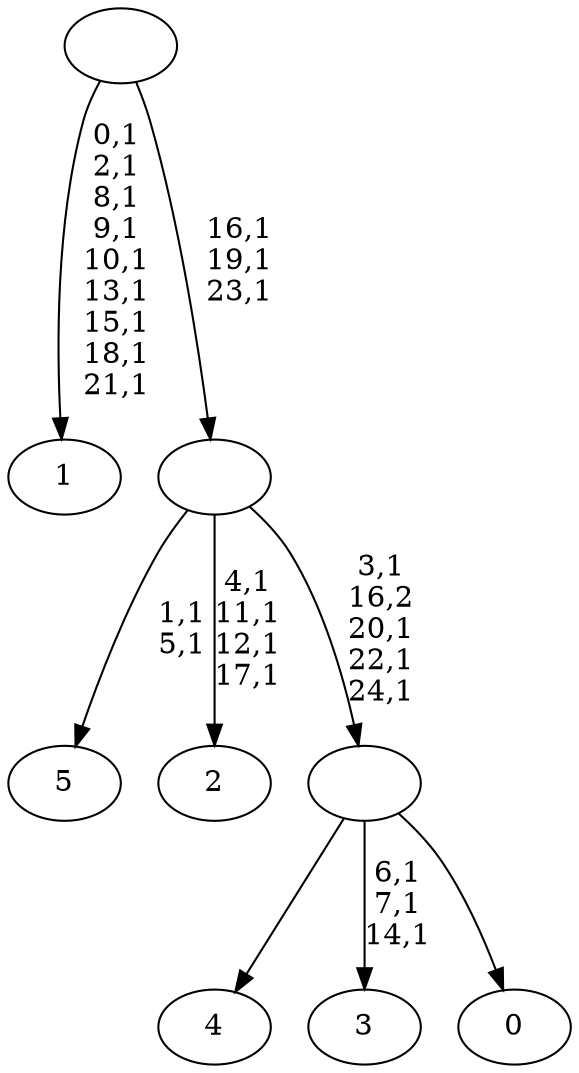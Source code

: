 digraph T {
	31 [label="5"]
	28 [label="4"]
	27 [label="3"]
	23 [label="2"]
	18 [label="1"]
	8 [label="0"]
	7 [label=""]
	3 [label=""]
	0 [label=""]
	7 -> 27 [label="6,1\n7,1\n14,1"]
	7 -> 28 [label=""]
	7 -> 8 [label=""]
	3 -> 7 [label="3,1\n16,2\n20,1\n22,1\n24,1"]
	3 -> 23 [label="4,1\n11,1\n12,1\n17,1"]
	3 -> 31 [label="1,1\n5,1"]
	0 -> 3 [label="16,1\n19,1\n23,1"]
	0 -> 18 [label="0,1\n2,1\n8,1\n9,1\n10,1\n13,1\n15,1\n18,1\n21,1"]
}
